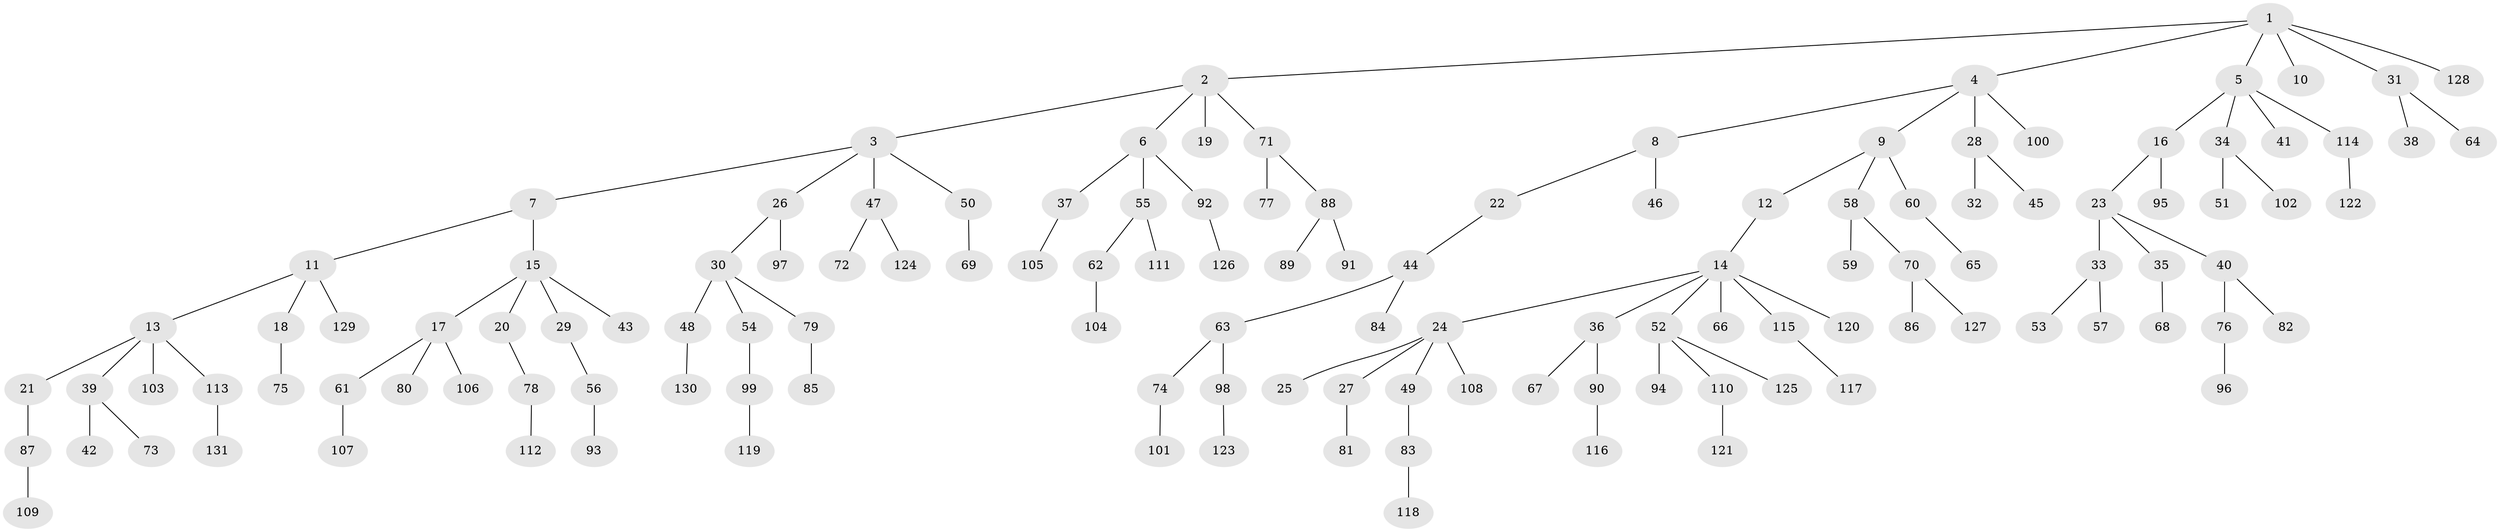 // Generated by graph-tools (version 1.1) at 2025/50/03/09/25 03:50:18]
// undirected, 131 vertices, 130 edges
graph export_dot {
graph [start="1"]
  node [color=gray90,style=filled];
  1;
  2;
  3;
  4;
  5;
  6;
  7;
  8;
  9;
  10;
  11;
  12;
  13;
  14;
  15;
  16;
  17;
  18;
  19;
  20;
  21;
  22;
  23;
  24;
  25;
  26;
  27;
  28;
  29;
  30;
  31;
  32;
  33;
  34;
  35;
  36;
  37;
  38;
  39;
  40;
  41;
  42;
  43;
  44;
  45;
  46;
  47;
  48;
  49;
  50;
  51;
  52;
  53;
  54;
  55;
  56;
  57;
  58;
  59;
  60;
  61;
  62;
  63;
  64;
  65;
  66;
  67;
  68;
  69;
  70;
  71;
  72;
  73;
  74;
  75;
  76;
  77;
  78;
  79;
  80;
  81;
  82;
  83;
  84;
  85;
  86;
  87;
  88;
  89;
  90;
  91;
  92;
  93;
  94;
  95;
  96;
  97;
  98;
  99;
  100;
  101;
  102;
  103;
  104;
  105;
  106;
  107;
  108;
  109;
  110;
  111;
  112;
  113;
  114;
  115;
  116;
  117;
  118;
  119;
  120;
  121;
  122;
  123;
  124;
  125;
  126;
  127;
  128;
  129;
  130;
  131;
  1 -- 2;
  1 -- 4;
  1 -- 5;
  1 -- 10;
  1 -- 31;
  1 -- 128;
  2 -- 3;
  2 -- 6;
  2 -- 19;
  2 -- 71;
  3 -- 7;
  3 -- 26;
  3 -- 47;
  3 -- 50;
  4 -- 8;
  4 -- 9;
  4 -- 28;
  4 -- 100;
  5 -- 16;
  5 -- 34;
  5 -- 41;
  5 -- 114;
  6 -- 37;
  6 -- 55;
  6 -- 92;
  7 -- 11;
  7 -- 15;
  8 -- 22;
  8 -- 46;
  9 -- 12;
  9 -- 58;
  9 -- 60;
  11 -- 13;
  11 -- 18;
  11 -- 129;
  12 -- 14;
  13 -- 21;
  13 -- 39;
  13 -- 103;
  13 -- 113;
  14 -- 24;
  14 -- 36;
  14 -- 52;
  14 -- 66;
  14 -- 115;
  14 -- 120;
  15 -- 17;
  15 -- 20;
  15 -- 29;
  15 -- 43;
  16 -- 23;
  16 -- 95;
  17 -- 61;
  17 -- 80;
  17 -- 106;
  18 -- 75;
  20 -- 78;
  21 -- 87;
  22 -- 44;
  23 -- 33;
  23 -- 35;
  23 -- 40;
  24 -- 25;
  24 -- 27;
  24 -- 49;
  24 -- 108;
  26 -- 30;
  26 -- 97;
  27 -- 81;
  28 -- 32;
  28 -- 45;
  29 -- 56;
  30 -- 48;
  30 -- 54;
  30 -- 79;
  31 -- 38;
  31 -- 64;
  33 -- 53;
  33 -- 57;
  34 -- 51;
  34 -- 102;
  35 -- 68;
  36 -- 67;
  36 -- 90;
  37 -- 105;
  39 -- 42;
  39 -- 73;
  40 -- 76;
  40 -- 82;
  44 -- 63;
  44 -- 84;
  47 -- 72;
  47 -- 124;
  48 -- 130;
  49 -- 83;
  50 -- 69;
  52 -- 94;
  52 -- 110;
  52 -- 125;
  54 -- 99;
  55 -- 62;
  55 -- 111;
  56 -- 93;
  58 -- 59;
  58 -- 70;
  60 -- 65;
  61 -- 107;
  62 -- 104;
  63 -- 74;
  63 -- 98;
  70 -- 86;
  70 -- 127;
  71 -- 77;
  71 -- 88;
  74 -- 101;
  76 -- 96;
  78 -- 112;
  79 -- 85;
  83 -- 118;
  87 -- 109;
  88 -- 89;
  88 -- 91;
  90 -- 116;
  92 -- 126;
  98 -- 123;
  99 -- 119;
  110 -- 121;
  113 -- 131;
  114 -- 122;
  115 -- 117;
}

